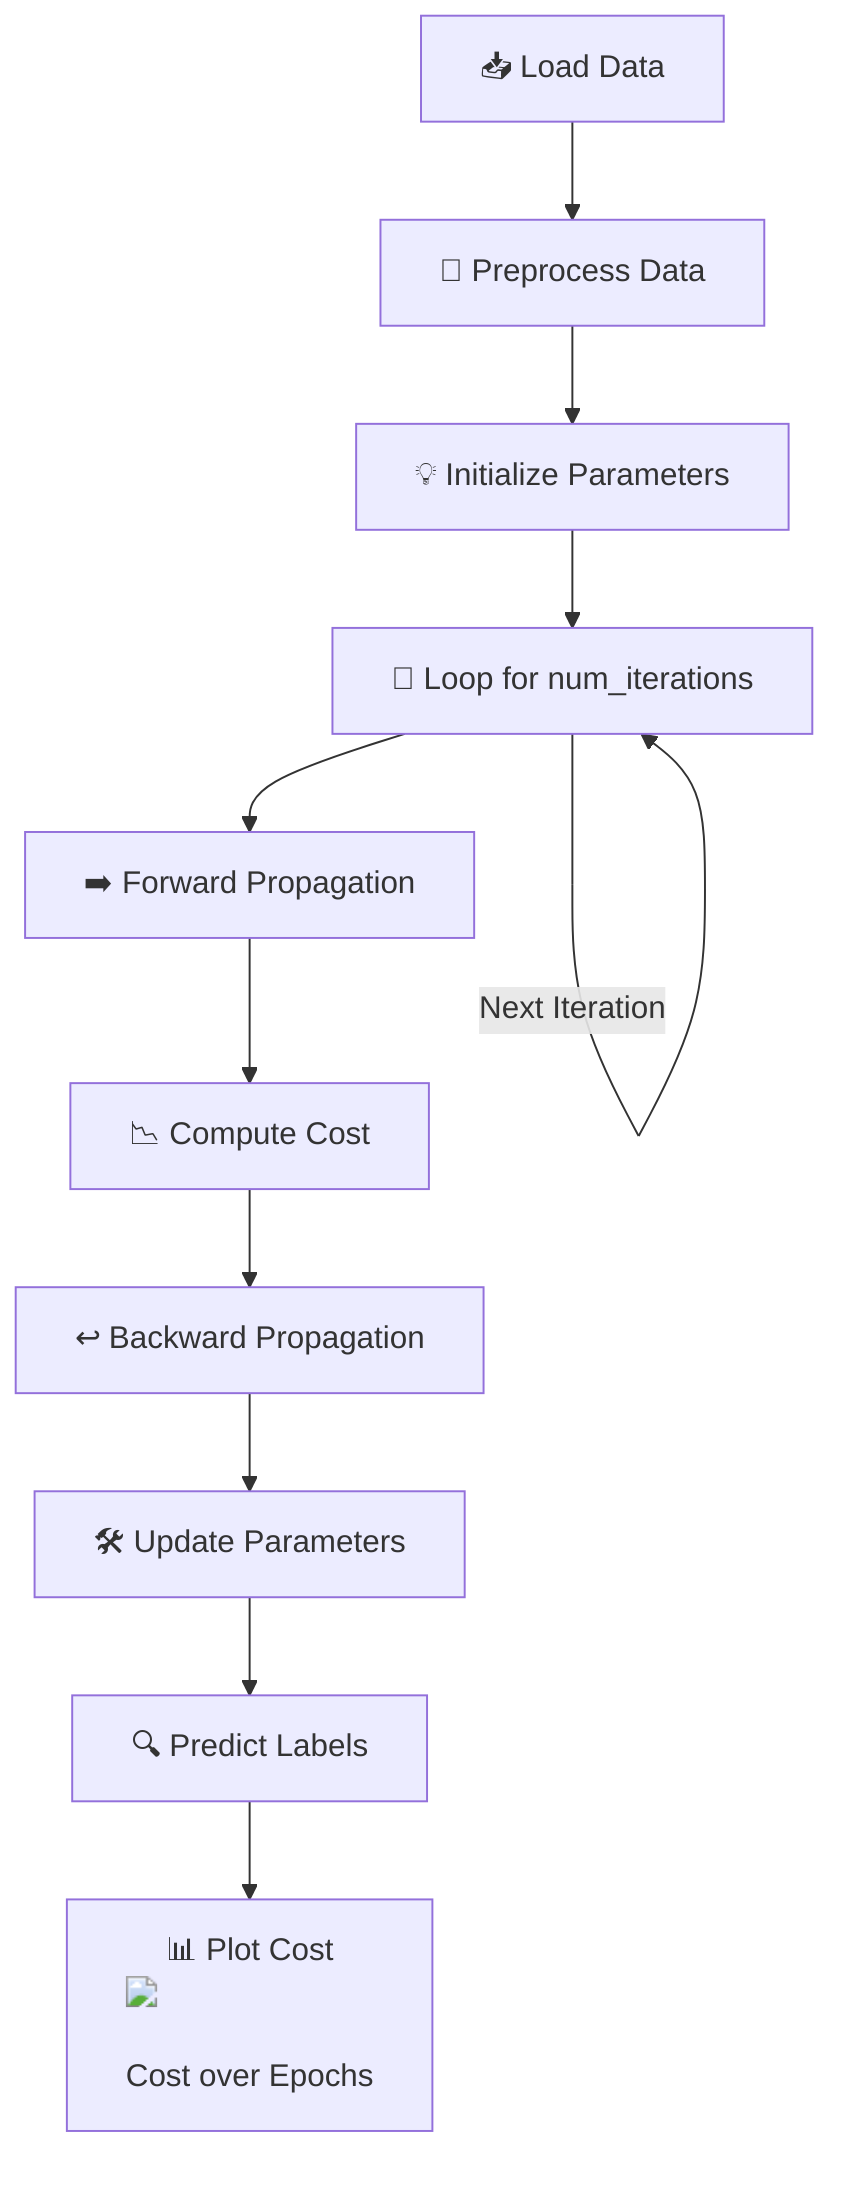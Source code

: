 graph TD;
    A["📥 Load Data"] --> B["🔧 Preprocess Data"];
    B --> C["💡 Initialize Parameters"];
    C --> D["🔁 Loop for num_iterations"];
    D --> E["➡️ Forward Propagation"];
    E --> F["📉 Compute Cost"];
    F --> G["↩️ Backward Propagation"];
    G --> H["🛠️ Update Parameters"];
    D -->|Next Iteration| D; 
    H --> I["🔍 Predict Labels"];
    I --> J["📊 Plot Cost <img src='dummy_plots/hist_template.svg'/> <br/> Cost over Epochs"];